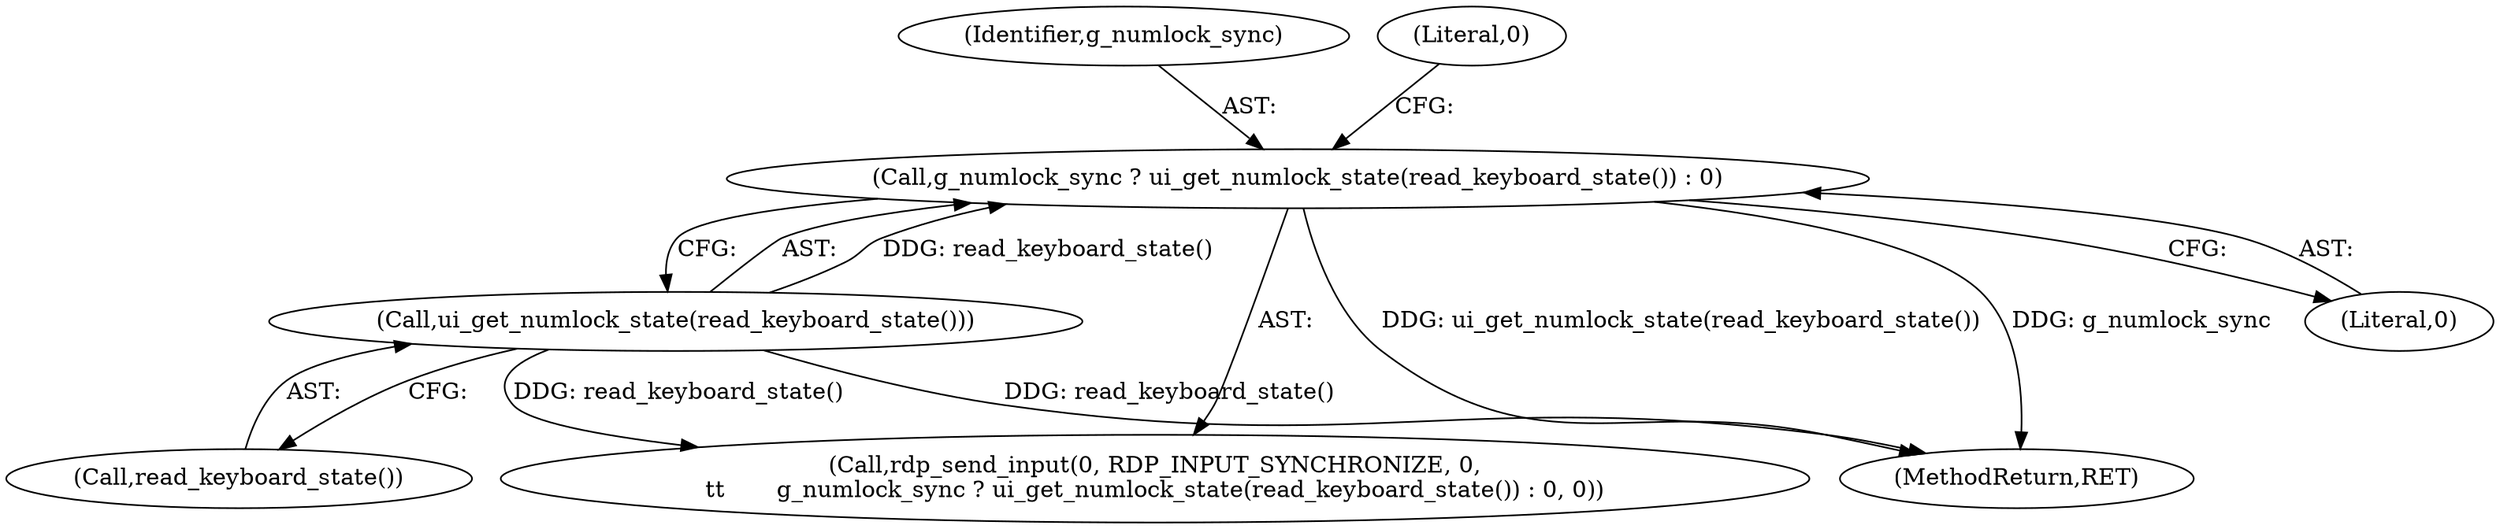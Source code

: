 digraph "0_rdesktop_4dca546d04321a610c1835010b5dad85163b65e1_8@API" {
"1000166" [label="(Call,g_numlock_sync ? ui_get_numlock_state(read_keyboard_state()) : 0)"];
"1000168" [label="(Call,ui_get_numlock_state(read_keyboard_state()))"];
"1000168" [label="(Call,ui_get_numlock_state(read_keyboard_state()))"];
"1000167" [label="(Identifier,g_numlock_sync)"];
"1000166" [label="(Call,g_numlock_sync ? ui_get_numlock_state(read_keyboard_state()) : 0)"];
"1000171" [label="(Literal,0)"];
"1000169" [label="(Call,read_keyboard_state())"];
"1000162" [label="(Call,rdp_send_input(0, RDP_INPUT_SYNCHRONIZE, 0,\n\t\t       g_numlock_sync ? ui_get_numlock_state(read_keyboard_state()) : 0, 0))"];
"1000170" [label="(Literal,0)"];
"1000190" [label="(MethodReturn,RET)"];
"1000166" -> "1000162"  [label="AST: "];
"1000166" -> "1000168"  [label="CFG: "];
"1000166" -> "1000170"  [label="CFG: "];
"1000167" -> "1000166"  [label="AST: "];
"1000168" -> "1000166"  [label="AST: "];
"1000170" -> "1000166"  [label="AST: "];
"1000171" -> "1000166"  [label="CFG: "];
"1000166" -> "1000190"  [label="DDG: ui_get_numlock_state(read_keyboard_state())"];
"1000166" -> "1000190"  [label="DDG: g_numlock_sync"];
"1000168" -> "1000166"  [label="DDG: read_keyboard_state()"];
"1000168" -> "1000169"  [label="CFG: "];
"1000169" -> "1000168"  [label="AST: "];
"1000168" -> "1000190"  [label="DDG: read_keyboard_state()"];
"1000168" -> "1000162"  [label="DDG: read_keyboard_state()"];
}
